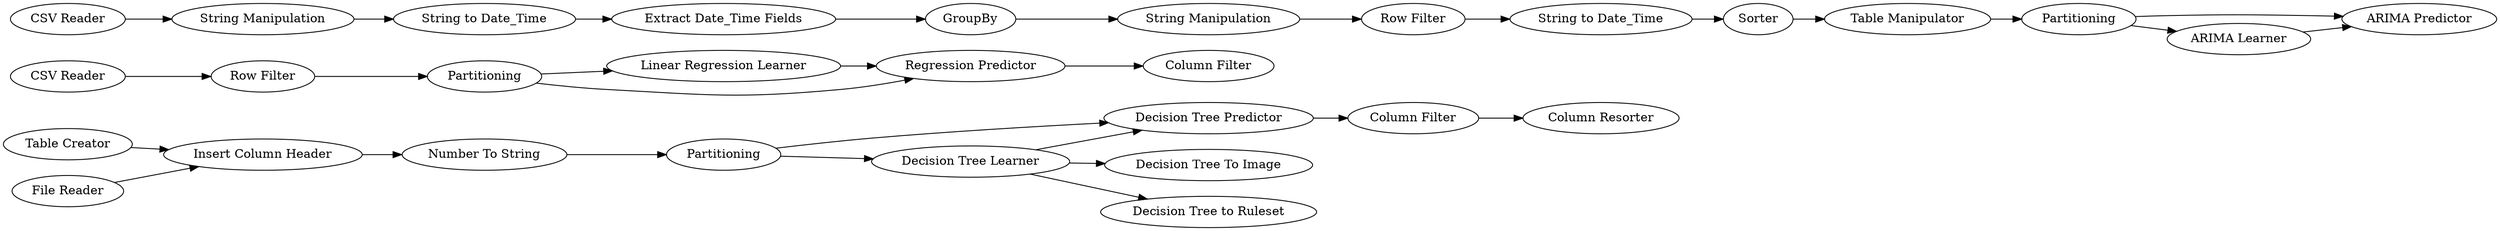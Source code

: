 digraph {
	12 -> 10
	10 -> 13
	4 -> 5
	21 -> 19
	8 -> 9
	23 -> 24
	13 -> 14
	27 -> 28
	22 -> 23
	31 -> 32
	11 -> 16
	11 -> 17
	31 -> 33
	14 -> 15
	1 -> 2
	10 -> 11
	29 -> 31
	3 -> 5
	19 -> 22
	9 -> 12
	24 -> 25
	7 -> 9
	3 -> 4
	33 -> 32
	5 -> 6
	25 -> 27
	2 -> 3
	18 -> 21
	11 -> 13
	28 -> 29
	27 [label="String to Date_Time"]
	7 [label="File Reader"]
	9 [label="Insert Column Header"]
	21 [label="String Manipulation"]
	18 [label="CSV Reader"]
	8 [label="Table Creator"]
	17 [label="Decision Tree to Ruleset"]
	3 [label=Partitioning]
	19 [label="String to Date_Time"]
	24 [label="String Manipulation"]
	31 [label=Partitioning]
	6 [label="Column Filter"]
	15 [label="Column Resorter"]
	25 [label="Row Filter"]
	12 [label="Number To String"]
	10 [label=Partitioning]
	16 [label="Decision Tree To Image"]
	1 [label="CSV Reader"]
	22 [label="Extract Date_Time Fields"]
	28 [label=Sorter]
	23 [label=GroupBy]
	4 [label="Linear Regression Learner"]
	11 [label="Decision Tree Learner"]
	14 [label="Column Filter"]
	5 [label="Regression Predictor"]
	13 [label="Decision Tree Predictor"]
	29 [label="Table Manipulator"]
	33 [label="ARIMA Learner"]
	32 [label="ARIMA Predictor"]
	2 [label="Row Filter"]
	rankdir=LR
}
